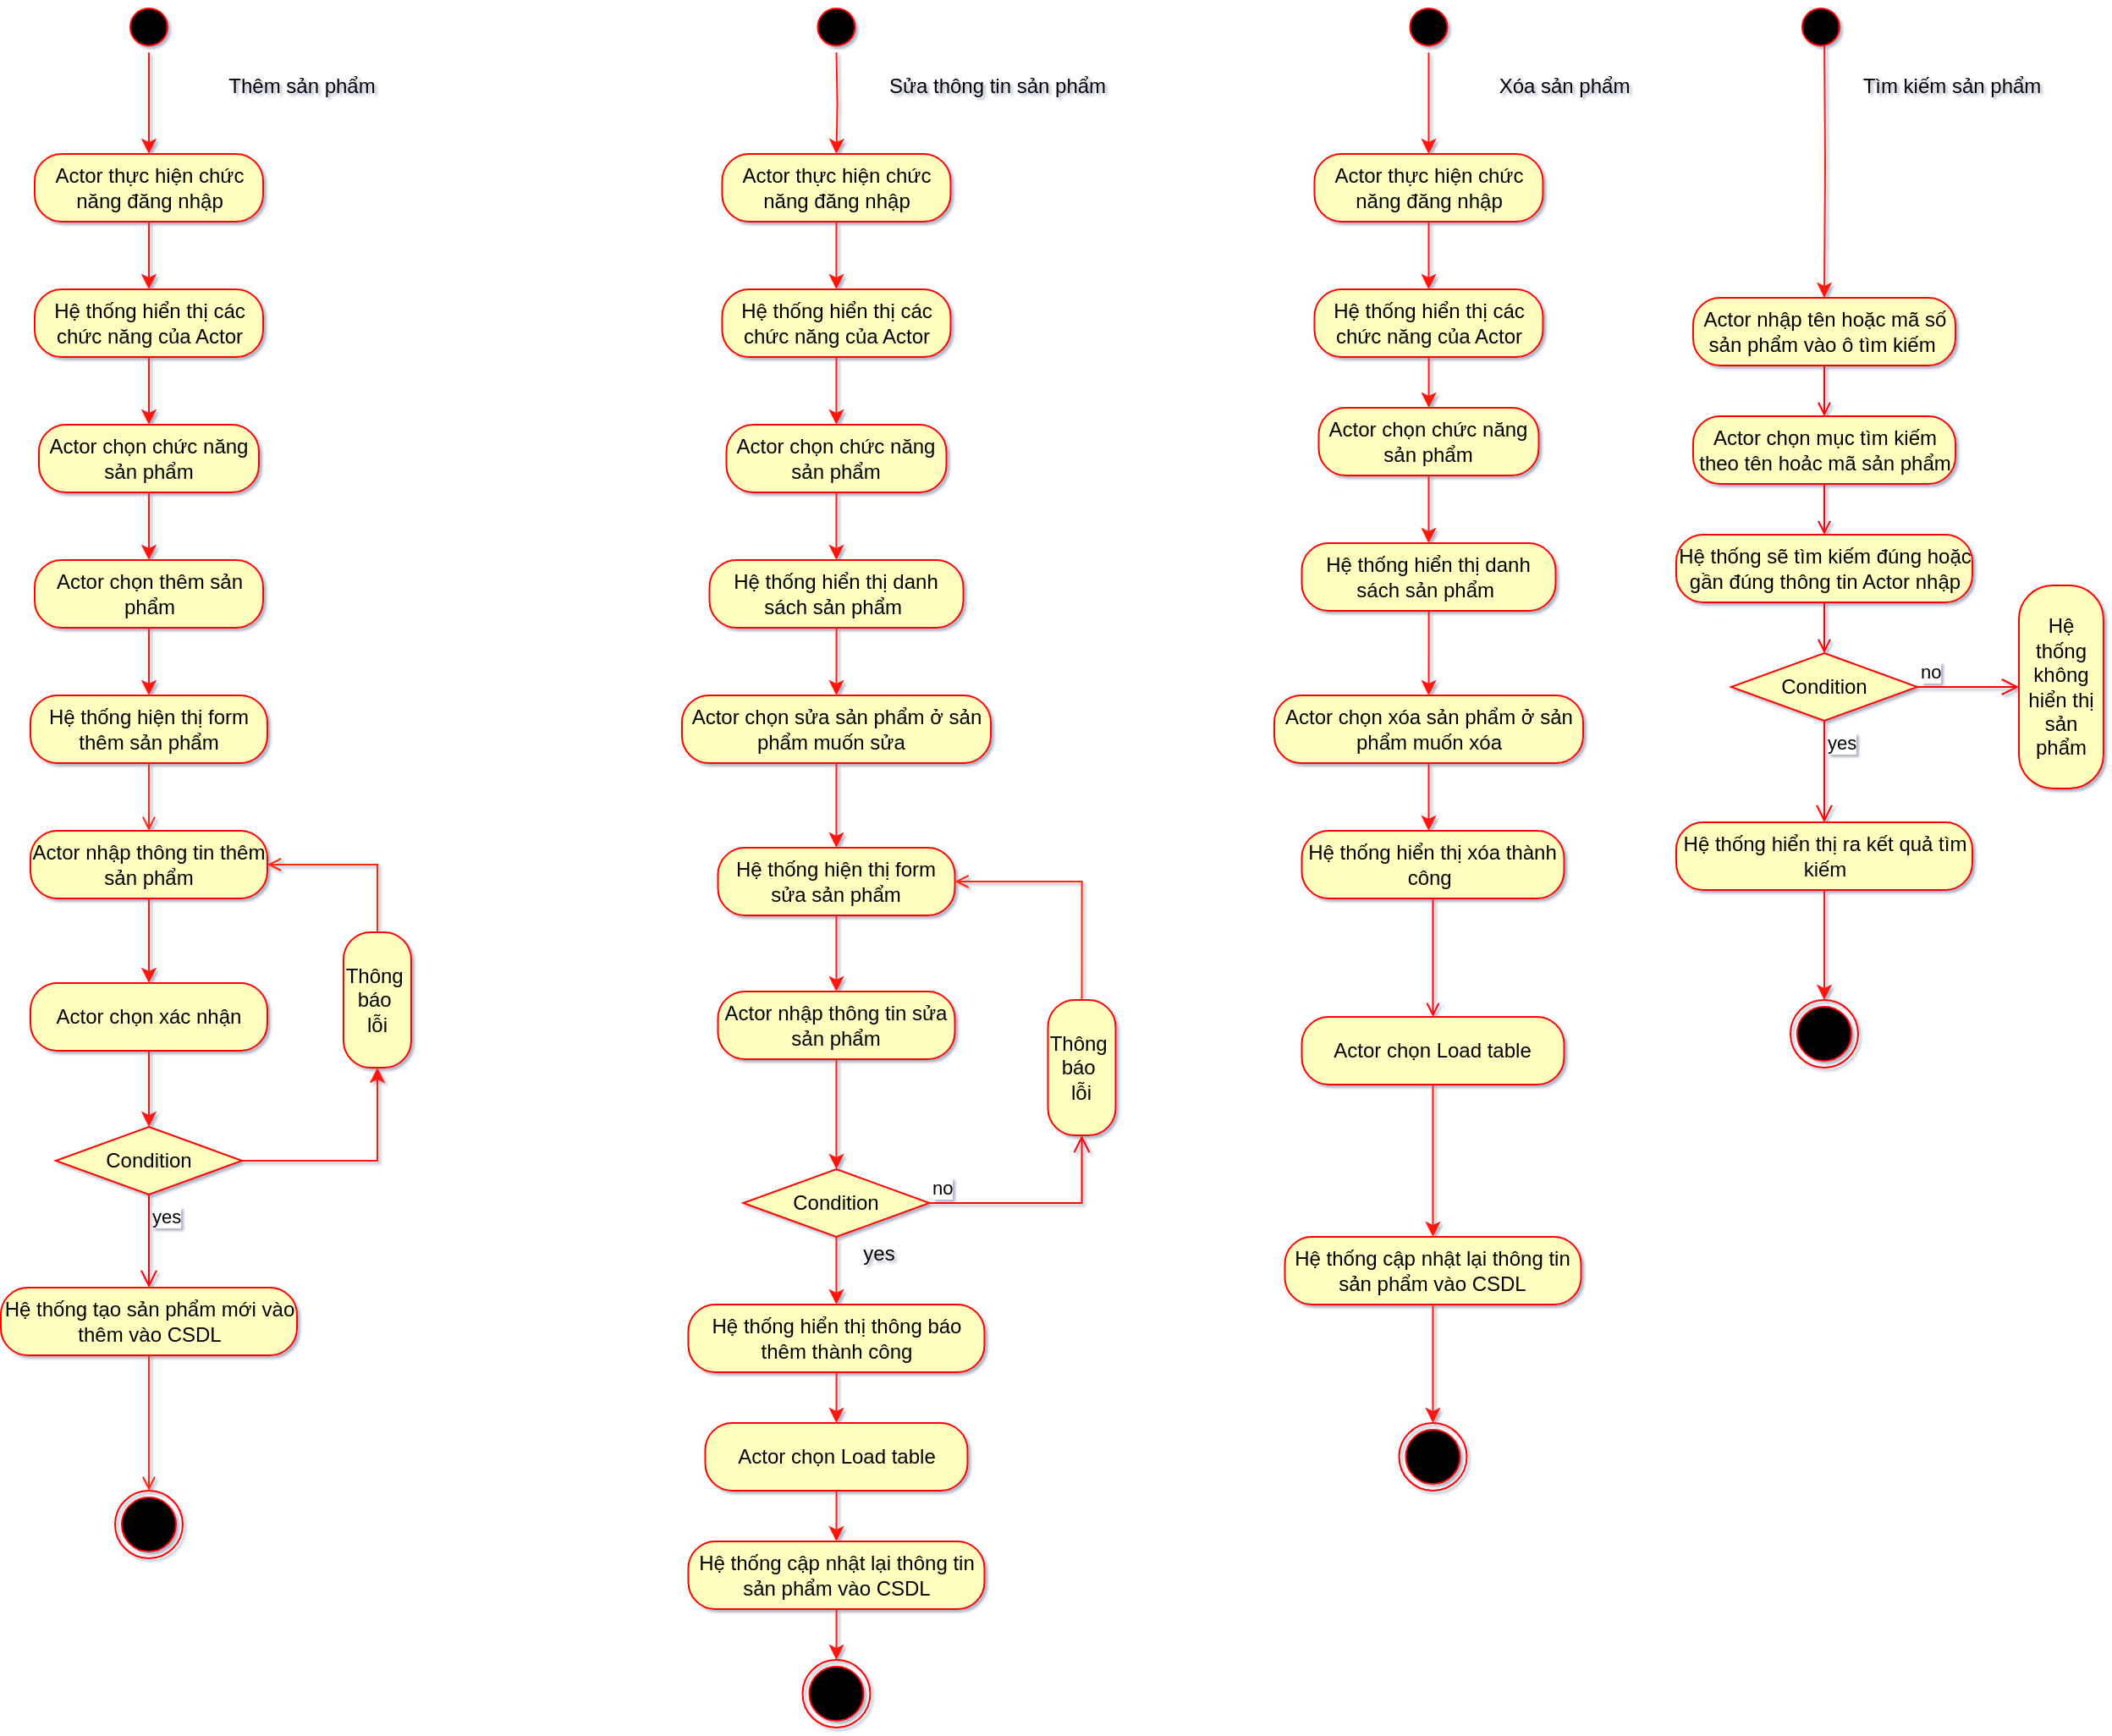 <mxfile version="15.4.0" type="device"><diagram id="Kg9BsgRvGYH8_-C8RJrN" name="Page-1"><mxGraphModel dx="1278" dy="948" grid="0" gridSize="10" guides="1" tooltips="1" connect="1" arrows="1" fold="1" page="0" pageScale="1" pageWidth="850" pageHeight="1100" math="0" shadow="1"><root><mxCell id="0"/><mxCell id="1" parent="0"/><mxCell id="GuCvIhWHFTNkDYw_RbAs-10" style="edgeStyle=orthogonalEdgeStyle;rounded=0;orthogonalLoop=1;jettySize=auto;html=1;entryX=0.5;entryY=0;entryDx=0;entryDy=0;strokeColor=#FF1808;" parent="1" source="2FUcVD3ZtzTMzAqYdQ6z-2" target="2FUcVD3ZtzTMzAqYdQ6z-6" edge="1"><mxGeometry relative="1" as="geometry"/></mxCell><mxCell id="2FUcVD3ZtzTMzAqYdQ6z-2" value="" style="ellipse;html=1;shape=startState;fillColor=#000000;strokeColor=#ff0000;" parent="1" vertex="1"><mxGeometry x="120" y="10" width="30" height="30" as="geometry"/></mxCell><mxCell id="GuCvIhWHFTNkDYw_RbAs-12" style="edgeStyle=orthogonalEdgeStyle;rounded=0;orthogonalLoop=1;jettySize=auto;html=1;strokeColor=#FF1808;" parent="1" source="2FUcVD3ZtzTMzAqYdQ6z-8" target="2FUcVD3ZtzTMzAqYdQ6z-10" edge="1"><mxGeometry relative="1" as="geometry"/></mxCell><mxCell id="2FUcVD3ZtzTMzAqYdQ6z-8" value="Hệ thống hiển thị các chức năng của Actor" style="rounded=1;whiteSpace=wrap;html=1;arcSize=40;fontColor=#000000;fillColor=#ffffc0;strokeColor=#ff0000;" parent="1" vertex="1"><mxGeometry x="67.5" y="180" width="135" height="40" as="geometry"/></mxCell><mxCell id="2FUcVD3ZtzTMzAqYdQ6z-10" value="Actor chọn chức năng sản phẩm" style="rounded=1;whiteSpace=wrap;html=1;arcSize=40;fontColor=#000000;fillColor=#ffffc0;strokeColor=#ff0000;" parent="1" vertex="1"><mxGeometry x="70" y="260" width="130" height="40" as="geometry"/></mxCell><mxCell id="GuCvIhWHFTNkDYw_RbAs-2" style="edgeStyle=orthogonalEdgeStyle;rounded=0;orthogonalLoop=1;jettySize=auto;html=1;strokeColor=#FF1808;exitX=0.5;exitY=1;exitDx=0;exitDy=0;" parent="1" source="2FUcVD3ZtzTMzAqYdQ6z-10" target="GuCvIhWHFTNkDYw_RbAs-1" edge="1"><mxGeometry relative="1" as="geometry"><mxPoint x="135" y="390" as="sourcePoint"/></mxGeometry></mxCell><mxCell id="2FUcVD3ZtzTMzAqYdQ6z-36" style="edgeStyle=orthogonalEdgeStyle;rounded=0;orthogonalLoop=1;jettySize=auto;html=1;endArrow=open;endFill=0;strokeColor=#FF2908;" parent="1" source="2FUcVD3ZtzTMzAqYdQ6z-33" target="2FUcVD3ZtzTMzAqYdQ6z-34" edge="1"><mxGeometry relative="1" as="geometry"/></mxCell><mxCell id="2FUcVD3ZtzTMzAqYdQ6z-33" value="Hệ thống hiện thị form thêm sản phẩm" style="rounded=1;whiteSpace=wrap;html=1;arcSize=40;fontColor=#000000;fillColor=#ffffc0;strokeColor=#ff0000;" parent="1" vertex="1"><mxGeometry x="65" y="420" width="140" height="40" as="geometry"/></mxCell><mxCell id="GuCvIhWHFTNkDYw_RbAs-14" style="edgeStyle=orthogonalEdgeStyle;rounded=0;orthogonalLoop=1;jettySize=auto;html=1;strokeColor=#FF1808;entryX=0.5;entryY=0;entryDx=0;entryDy=0;" parent="1" source="2FUcVD3ZtzTMzAqYdQ6z-34" target="GuCvIhWHFTNkDYw_RbAs-4" edge="1"><mxGeometry relative="1" as="geometry"><mxPoint x="135" y="580" as="targetPoint"/></mxGeometry></mxCell><mxCell id="2FUcVD3ZtzTMzAqYdQ6z-34" value="Actor nhập thông tin thêm sản phẩm" style="rounded=1;whiteSpace=wrap;html=1;arcSize=40;fontColor=#000000;fillColor=#ffffc0;strokeColor=#ff0000;" parent="1" vertex="1"><mxGeometry x="65" y="500" width="140" height="40" as="geometry"/></mxCell><mxCell id="2FUcVD3ZtzTMzAqYdQ6z-55" style="edgeStyle=orthogonalEdgeStyle;rounded=0;orthogonalLoop=1;jettySize=auto;html=1;entryX=1;entryY=0.5;entryDx=0;entryDy=0;endArrow=open;endFill=0;strokeColor=#FF2908;exitX=0.5;exitY=0;exitDx=0;exitDy=0;" parent="1" source="2FUcVD3ZtzTMzAqYdQ6z-51" target="2FUcVD3ZtzTMzAqYdQ6z-34" edge="1"><mxGeometry relative="1" as="geometry"><mxPoint x="202.5" y="370" as="targetPoint"/></mxGeometry></mxCell><mxCell id="2FUcVD3ZtzTMzAqYdQ6z-51" value="Thông&amp;nbsp;&lt;br&gt;báo&amp;nbsp;&lt;br&gt;lỗi" style="rounded=1;whiteSpace=wrap;html=1;arcSize=40;fontColor=#000000;fillColor=#ffffc0;strokeColor=#ff0000;rotation=0;" parent="1" vertex="1"><mxGeometry x="250" y="560" width="40" height="80" as="geometry"/></mxCell><mxCell id="GuCvIhWHFTNkDYw_RbAs-7" style="edgeStyle=orthogonalEdgeStyle;rounded=0;orthogonalLoop=1;jettySize=auto;html=1;entryX=0.5;entryY=1;entryDx=0;entryDy=0;strokeColor=#FF1808;" parent="1" source="2FUcVD3ZtzTMzAqYdQ6z-70" target="2FUcVD3ZtzTMzAqYdQ6z-51" edge="1"><mxGeometry relative="1" as="geometry"/></mxCell><mxCell id="2FUcVD3ZtzTMzAqYdQ6z-70" value="Condition" style="rhombus;whiteSpace=wrap;html=1;fillColor=#ffffc0;strokeColor=#ff0000;" parent="1" vertex="1"><mxGeometry x="80" y="675" width="110" height="40" as="geometry"/></mxCell><mxCell id="2FUcVD3ZtzTMzAqYdQ6z-72" value="yes" style="edgeStyle=orthogonalEdgeStyle;html=1;align=left;verticalAlign=top;endArrow=open;endSize=8;strokeColor=#ff0000;rounded=0;entryX=0.5;entryY=0;entryDx=0;entryDy=0;" parent="1" source="2FUcVD3ZtzTMzAqYdQ6z-70" target="2FUcVD3ZtzTMzAqYdQ6z-73" edge="1"><mxGeometry x="-1" relative="1" as="geometry"><mxPoint x="135" y="870" as="targetPoint"/></mxGeometry></mxCell><mxCell id="2FUcVD3ZtzTMzAqYdQ6z-75" style="edgeStyle=orthogonalEdgeStyle;rounded=0;orthogonalLoop=1;jettySize=auto;html=1;endArrow=open;endFill=0;strokeColor=#FF2908;" parent="1" source="2FUcVD3ZtzTMzAqYdQ6z-73" target="2FUcVD3ZtzTMzAqYdQ6z-74" edge="1"><mxGeometry relative="1" as="geometry"/></mxCell><mxCell id="2FUcVD3ZtzTMzAqYdQ6z-73" value="Hệ thống tạo sản phẩm mới vào thêm vào CSDL" style="rounded=1;whiteSpace=wrap;html=1;arcSize=40;fontColor=#000000;fillColor=#ffffc0;strokeColor=#ff0000;" parent="1" vertex="1"><mxGeometry x="47.5" y="770" width="175" height="40" as="geometry"/></mxCell><mxCell id="2FUcVD3ZtzTMzAqYdQ6z-74" value="" style="ellipse;html=1;shape=endState;fillColor=#000000;strokeColor=#ff0000;" parent="1" vertex="1"><mxGeometry x="115" y="890" width="40" height="40" as="geometry"/></mxCell><mxCell id="GuCvIhWHFTNkDYw_RbAs-36" style="edgeStyle=orthogonalEdgeStyle;rounded=0;orthogonalLoop=1;jettySize=auto;html=1;entryX=0.5;entryY=0;entryDx=0;entryDy=0;strokeColor=#FF1808;" parent="1" source="2FUcVD3ZtzTMzAqYdQ6z-77" target="2FUcVD3ZtzTMzAqYdQ6z-78" edge="1"><mxGeometry relative="1" as="geometry"/></mxCell><mxCell id="2FUcVD3ZtzTMzAqYdQ6z-77" value="Hệ thống hiện thị form sửa sản phẩm" style="rounded=1;whiteSpace=wrap;html=1;arcSize=40;fontColor=#000000;fillColor=#ffffc0;strokeColor=#ff0000;" parent="1" vertex="1"><mxGeometry x="471.25" y="510" width="140" height="40" as="geometry"/></mxCell><mxCell id="GuCvIhWHFTNkDYw_RbAs-37" style="edgeStyle=orthogonalEdgeStyle;rounded=0;orthogonalLoop=1;jettySize=auto;html=1;entryX=0.5;entryY=0;entryDx=0;entryDy=0;strokeColor=#FF1808;" parent="1" source="2FUcVD3ZtzTMzAqYdQ6z-78" target="2FUcVD3ZtzTMzAqYdQ6z-81" edge="1"><mxGeometry relative="1" as="geometry"/></mxCell><mxCell id="2FUcVD3ZtzTMzAqYdQ6z-78" value="Actor nhập thông tin sửa sản phẩm" style="rounded=1;whiteSpace=wrap;html=1;arcSize=40;fontColor=#000000;fillColor=#ffffc0;strokeColor=#ff0000;" parent="1" vertex="1"><mxGeometry x="471.25" y="595" width="140" height="40" as="geometry"/></mxCell><mxCell id="GuCvIhWHFTNkDYw_RbAs-79" style="edgeStyle=orthogonalEdgeStyle;rounded=0;orthogonalLoop=1;jettySize=auto;html=1;entryX=0.5;entryY=0;entryDx=0;entryDy=0;strokeColor=#FF1808;" parent="1" source="2FUcVD3ZtzTMzAqYdQ6z-81" target="GuCvIhWHFTNkDYw_RbAs-38" edge="1"><mxGeometry relative="1" as="geometry"/></mxCell><mxCell id="2FUcVD3ZtzTMzAqYdQ6z-81" value="Condition" style="rhombus;whiteSpace=wrap;html=1;fillColor=#ffffc0;strokeColor=#ff0000;" parent="1" vertex="1"><mxGeometry x="486.25" y="700" width="110" height="40" as="geometry"/></mxCell><mxCell id="2FUcVD3ZtzTMzAqYdQ6z-82" value="no" style="edgeStyle=orthogonalEdgeStyle;html=1;align=left;verticalAlign=bottom;endArrow=open;endSize=8;strokeColor=#ff0000;rounded=0;entryX=0.5;entryY=1;entryDx=0;entryDy=0;" parent="1" source="2FUcVD3ZtzTMzAqYdQ6z-81" target="2FUcVD3ZtzTMzAqYdQ6z-85" edge="1"><mxGeometry x="-1" relative="1" as="geometry"><mxPoint x="766.25" y="830" as="targetPoint"/></mxGeometry></mxCell><mxCell id="2FUcVD3ZtzTMzAqYdQ6z-86" style="edgeStyle=orthogonalEdgeStyle;rounded=0;orthogonalLoop=1;jettySize=auto;html=1;entryX=1;entryY=0.5;entryDx=0;entryDy=0;endArrow=open;endFill=0;strokeColor=#FF2908;exitX=0.5;exitY=0;exitDx=0;exitDy=0;" parent="1" source="2FUcVD3ZtzTMzAqYdQ6z-85" target="2FUcVD3ZtzTMzAqYdQ6z-77" edge="1"><mxGeometry relative="1" as="geometry"/></mxCell><mxCell id="2FUcVD3ZtzTMzAqYdQ6z-85" value="Thông&amp;nbsp;&lt;br&gt;báo&amp;nbsp;&lt;br&gt;lỗi" style="rounded=1;whiteSpace=wrap;html=1;arcSize=40;fontColor=#000000;fillColor=#ffffc0;strokeColor=#ff0000;rotation=0;" parent="1" vertex="1"><mxGeometry x="666.25" y="600" width="40" height="80" as="geometry"/></mxCell><mxCell id="GuCvIhWHFTNkDYw_RbAs-41" style="edgeStyle=orthogonalEdgeStyle;rounded=0;orthogonalLoop=1;jettySize=auto;html=1;strokeColor=#FF1808;" parent="1" source="2FUcVD3ZtzTMzAqYdQ6z-91" target="GuCvIhWHFTNkDYw_RbAs-40" edge="1"><mxGeometry relative="1" as="geometry"/></mxCell><mxCell id="2FUcVD3ZtzTMzAqYdQ6z-91" value="Hệ thống cập nhật lại thông tin sản phẩm vào CSDL" style="rounded=1;whiteSpace=wrap;html=1;arcSize=40;fontColor=#000000;fillColor=#ffffc0;strokeColor=#ff0000;" parent="1" vertex="1"><mxGeometry x="453.75" y="920" width="175" height="40" as="geometry"/></mxCell><mxCell id="GuCvIhWHFTNkDYw_RbAs-58" style="edgeStyle=orthogonalEdgeStyle;rounded=0;orthogonalLoop=1;jettySize=auto;html=1;entryX=0.5;entryY=0;entryDx=0;entryDy=0;strokeColor=#FF1808;" parent="1" source="2FUcVD3ZtzTMzAqYdQ6z-99" target="GuCvIhWHFTNkDYw_RbAs-54" edge="1"><mxGeometry relative="1" as="geometry"/></mxCell><mxCell id="2FUcVD3ZtzTMzAqYdQ6z-99" value="Hệ thống cập nhật lại thông tin sản phẩm vào CSDL" style="rounded=1;whiteSpace=wrap;html=1;arcSize=40;fontColor=#000000;fillColor=#ffffc0;strokeColor=#ff0000;" parent="1" vertex="1"><mxGeometry x="806.25" y="740" width="175" height="40" as="geometry"/></mxCell><mxCell id="2FUcVD3ZtzTMzAqYdQ6z-103" value="Sửa thông tin sản phẩm" style="text;html=1;align=center;verticalAlign=middle;resizable=0;points=[];autosize=1;strokeColor=none;fillColor=none;" parent="1" vertex="1"><mxGeometry x="566.25" y="50" width="140" height="20" as="geometry"/></mxCell><mxCell id="2FUcVD3ZtzTMzAqYdQ6z-104" value="Xóa sản phẩm" style="text;html=1;align=center;verticalAlign=middle;resizable=0;points=[];autosize=1;strokeColor=none;fillColor=none;" parent="1" vertex="1"><mxGeometry x="926.25" y="50" width="90" height="20" as="geometry"/></mxCell><mxCell id="wmkiwNLOPo9gkSs0Hoc7-23" style="edgeStyle=orthogonalEdgeStyle;rounded=0;orthogonalLoop=1;jettySize=auto;html=1;endArrow=open;endFill=0;strokeColor=#FF0505;entryX=0.5;entryY=0;entryDx=0;entryDy=0;" parent="1" source="wmkiwNLOPo9gkSs0Hoc7-22" target="GuCvIhWHFTNkDYw_RbAs-56" edge="1"><mxGeometry relative="1" as="geometry"/></mxCell><mxCell id="wmkiwNLOPo9gkSs0Hoc7-22" value="Hệ thống hiển thị xóa thành công&amp;nbsp;" style="rounded=1;whiteSpace=wrap;html=1;arcSize=40;fontColor=#000000;fillColor=#ffffc0;strokeColor=#ff0000;" parent="1" vertex="1"><mxGeometry x="816.25" y="500" width="155" height="40" as="geometry"/></mxCell><mxCell id="GuCvIhWHFTNkDYw_RbAs-81" style="edgeStyle=orthogonalEdgeStyle;rounded=0;orthogonalLoop=1;jettySize=auto;html=1;entryX=0.5;entryY=0;entryDx=0;entryDy=0;strokeColor=#FF1808;" parent="1" source="wmkiwNLOPo9gkSs0Hoc7-26" target="2FUcVD3ZtzTMzAqYdQ6z-91" edge="1"><mxGeometry relative="1" as="geometry"/></mxCell><mxCell id="wmkiwNLOPo9gkSs0Hoc7-26" value="Actor chọn Load table" style="rounded=1;whiteSpace=wrap;html=1;arcSize=40;fontColor=#000000;fillColor=#ffffc0;strokeColor=#ff0000;" parent="1" vertex="1"><mxGeometry x="463.75" y="850" width="155" height="40" as="geometry"/></mxCell><mxCell id="GuCvIhWHFTNkDYw_RbAs-3" style="edgeStyle=orthogonalEdgeStyle;rounded=0;orthogonalLoop=1;jettySize=auto;html=1;strokeColor=#FF1808;" parent="1" source="GuCvIhWHFTNkDYw_RbAs-1" target="2FUcVD3ZtzTMzAqYdQ6z-33" edge="1"><mxGeometry relative="1" as="geometry"/></mxCell><mxCell id="GuCvIhWHFTNkDYw_RbAs-1" value="&lt;span&gt;Actor chọn thêm sản phẩm&lt;/span&gt;" style="rounded=1;whiteSpace=wrap;html=1;arcSize=40;fontColor=#000000;fillColor=#ffffc0;strokeColor=#ff0000;" parent="1" vertex="1"><mxGeometry x="67.5" y="340" width="135" height="40" as="geometry"/></mxCell><mxCell id="GuCvIhWHFTNkDYw_RbAs-6" style="edgeStyle=orthogonalEdgeStyle;rounded=0;orthogonalLoop=1;jettySize=auto;html=1;entryX=0.5;entryY=0;entryDx=0;entryDy=0;strokeColor=#FF1808;" parent="1" source="GuCvIhWHFTNkDYw_RbAs-4" target="2FUcVD3ZtzTMzAqYdQ6z-70" edge="1"><mxGeometry relative="1" as="geometry"/></mxCell><mxCell id="GuCvIhWHFTNkDYw_RbAs-4" value="Actor chọn xác nhận" style="rounded=1;whiteSpace=wrap;html=1;arcSize=40;fontColor=#000000;fillColor=#ffffc0;strokeColor=#ff0000;" parent="1" vertex="1"><mxGeometry x="65" y="590" width="140" height="40" as="geometry"/></mxCell><mxCell id="GuCvIhWHFTNkDYw_RbAs-11" style="edgeStyle=orthogonalEdgeStyle;rounded=0;orthogonalLoop=1;jettySize=auto;html=1;strokeColor=#FF1808;" parent="1" source="2FUcVD3ZtzTMzAqYdQ6z-6" target="2FUcVD3ZtzTMzAqYdQ6z-8" edge="1"><mxGeometry relative="1" as="geometry"/></mxCell><mxCell id="2FUcVD3ZtzTMzAqYdQ6z-6" value="Actor thực hiện chức năng đăng nhập" style="rounded=1;whiteSpace=wrap;html=1;arcSize=40;fontColor=#000000;fillColor=#ffffc0;strokeColor=#ff0000;" parent="1" vertex="1"><mxGeometry x="67.5" y="100" width="135" height="40" as="geometry"/></mxCell><mxCell id="GuCvIhWHFTNkDYw_RbAs-21" style="edgeStyle=orthogonalEdgeStyle;rounded=0;orthogonalLoop=1;jettySize=auto;html=1;entryX=0.5;entryY=0;entryDx=0;entryDy=0;strokeColor=#FF1808;" parent="1" target="GuCvIhWHFTNkDYw_RbAs-26" edge="1"><mxGeometry relative="1" as="geometry"><mxPoint x="541.25" y="40" as="sourcePoint"/></mxGeometry></mxCell><mxCell id="GuCvIhWHFTNkDYw_RbAs-22" style="edgeStyle=orthogonalEdgeStyle;rounded=0;orthogonalLoop=1;jettySize=auto;html=1;strokeColor=#FF1808;" parent="1" source="GuCvIhWHFTNkDYw_RbAs-23" target="GuCvIhWHFTNkDYw_RbAs-24" edge="1"><mxGeometry relative="1" as="geometry"/></mxCell><mxCell id="GuCvIhWHFTNkDYw_RbAs-23" value="Hệ thống hiển thị các chức năng của Actor" style="rounded=1;whiteSpace=wrap;html=1;arcSize=40;fontColor=#000000;fillColor=#ffffc0;strokeColor=#ff0000;" parent="1" vertex="1"><mxGeometry x="473.75" y="180" width="135" height="40" as="geometry"/></mxCell><mxCell id="GuCvIhWHFTNkDYw_RbAs-29" style="edgeStyle=orthogonalEdgeStyle;rounded=0;orthogonalLoop=1;jettySize=auto;html=1;strokeColor=#FF1808;" parent="1" source="GuCvIhWHFTNkDYw_RbAs-24" target="GuCvIhWHFTNkDYw_RbAs-28" edge="1"><mxGeometry relative="1" as="geometry"/></mxCell><mxCell id="GuCvIhWHFTNkDYw_RbAs-24" value="Actor chọn chức năng sản phẩm" style="rounded=1;whiteSpace=wrap;html=1;arcSize=40;fontColor=#000000;fillColor=#ffffc0;strokeColor=#ff0000;" parent="1" vertex="1"><mxGeometry x="476.25" y="260" width="130" height="40" as="geometry"/></mxCell><mxCell id="GuCvIhWHFTNkDYw_RbAs-25" style="edgeStyle=orthogonalEdgeStyle;rounded=0;orthogonalLoop=1;jettySize=auto;html=1;strokeColor=#FF1808;" parent="1" source="GuCvIhWHFTNkDYw_RbAs-26" target="GuCvIhWHFTNkDYw_RbAs-23" edge="1"><mxGeometry relative="1" as="geometry"/></mxCell><mxCell id="GuCvIhWHFTNkDYw_RbAs-26" value="Actor thực hiện chức năng đăng nhập" style="rounded=1;whiteSpace=wrap;html=1;arcSize=40;fontColor=#000000;fillColor=#ffffc0;strokeColor=#ff0000;" parent="1" vertex="1"><mxGeometry x="473.75" y="100" width="135" height="40" as="geometry"/></mxCell><mxCell id="GuCvIhWHFTNkDYw_RbAs-27" value="" style="ellipse;html=1;shape=startState;fillColor=#000000;strokeColor=#ff0000;" parent="1" vertex="1"><mxGeometry x="526.25" y="10" width="30" height="30" as="geometry"/></mxCell><mxCell id="GuCvIhWHFTNkDYw_RbAs-33" style="edgeStyle=orthogonalEdgeStyle;rounded=0;orthogonalLoop=1;jettySize=auto;html=1;strokeColor=#FF1808;" parent="1" source="GuCvIhWHFTNkDYw_RbAs-28" target="GuCvIhWHFTNkDYw_RbAs-31" edge="1"><mxGeometry relative="1" as="geometry"/></mxCell><mxCell id="GuCvIhWHFTNkDYw_RbAs-28" value="Hệ thống hiển thị danh sách sản phẩm&amp;nbsp;" style="rounded=1;whiteSpace=wrap;html=1;arcSize=40;fontColor=#000000;fillColor=#ffffc0;strokeColor=#ff0000;" parent="1" vertex="1"><mxGeometry x="466.25" y="340" width="150" height="40" as="geometry"/></mxCell><mxCell id="GuCvIhWHFTNkDYw_RbAs-35" style="edgeStyle=orthogonalEdgeStyle;rounded=0;orthogonalLoop=1;jettySize=auto;html=1;entryX=0.5;entryY=0;entryDx=0;entryDy=0;strokeColor=#FF1808;" parent="1" source="GuCvIhWHFTNkDYw_RbAs-31" target="2FUcVD3ZtzTMzAqYdQ6z-77" edge="1"><mxGeometry relative="1" as="geometry"/></mxCell><mxCell id="GuCvIhWHFTNkDYw_RbAs-31" value="Actor chọn sửa sản phẩm ở sản phẩm muốn sửa&amp;nbsp;&amp;nbsp;" style="rounded=1;whiteSpace=wrap;html=1;arcSize=40;fontColor=#000000;fillColor=#ffffc0;strokeColor=#ff0000;" parent="1" vertex="1"><mxGeometry x="450" y="420" width="182.5" height="40" as="geometry"/></mxCell><mxCell id="GuCvIhWHFTNkDYw_RbAs-34" value="Thêm sản phẩm" style="text;html=1;align=center;verticalAlign=middle;resizable=0;points=[];autosize=1;strokeColor=none;fillColor=none;" parent="1" vertex="1"><mxGeometry x="175" y="50" width="100" height="20" as="geometry"/></mxCell><mxCell id="GuCvIhWHFTNkDYw_RbAs-39" style="edgeStyle=orthogonalEdgeStyle;rounded=0;orthogonalLoop=1;jettySize=auto;html=1;entryX=0.5;entryY=0;entryDx=0;entryDy=0;strokeColor=#FF1808;" parent="1" source="GuCvIhWHFTNkDYw_RbAs-38" target="wmkiwNLOPo9gkSs0Hoc7-26" edge="1"><mxGeometry relative="1" as="geometry"/></mxCell><mxCell id="GuCvIhWHFTNkDYw_RbAs-38" value="Hệ thống hiển thị thông báo thêm thành công" style="rounded=1;whiteSpace=wrap;html=1;arcSize=40;fontColor=#000000;fillColor=#ffffc0;strokeColor=#ff0000;" parent="1" vertex="1"><mxGeometry x="453.75" y="780" width="175" height="40" as="geometry"/></mxCell><mxCell id="GuCvIhWHFTNkDYw_RbAs-40" value="" style="ellipse;html=1;shape=endState;fillColor=#000000;strokeColor=#ff0000;" parent="1" vertex="1"><mxGeometry x="521.25" y="990" width="40" height="40" as="geometry"/></mxCell><mxCell id="GuCvIhWHFTNkDYw_RbAs-53" style="edgeStyle=orthogonalEdgeStyle;rounded=0;orthogonalLoop=1;jettySize=auto;html=1;strokeColor=#FF1808;" parent="1" source="GuCvIhWHFTNkDYw_RbAs-42" target="GuCvIhWHFTNkDYw_RbAs-48" edge="1"><mxGeometry relative="1" as="geometry"/></mxCell><mxCell id="GuCvIhWHFTNkDYw_RbAs-42" value="" style="ellipse;html=1;shape=startState;fillColor=#000000;strokeColor=#ff0000;" parent="1" vertex="1"><mxGeometry x="876.25" y="10" width="30" height="30" as="geometry"/></mxCell><mxCell id="GuCvIhWHFTNkDYw_RbAs-43" style="edgeStyle=orthogonalEdgeStyle;rounded=0;orthogonalLoop=1;jettySize=auto;html=1;strokeColor=#FF1808;" parent="1" source="GuCvIhWHFTNkDYw_RbAs-44" target="GuCvIhWHFTNkDYw_RbAs-46" edge="1"><mxGeometry relative="1" as="geometry"/></mxCell><mxCell id="GuCvIhWHFTNkDYw_RbAs-44" value="Hệ thống hiển thị các chức năng của Actor" style="rounded=1;whiteSpace=wrap;html=1;arcSize=40;fontColor=#000000;fillColor=#ffffc0;strokeColor=#ff0000;" parent="1" vertex="1"><mxGeometry x="823.75" y="180" width="135" height="40" as="geometry"/></mxCell><mxCell id="GuCvIhWHFTNkDYw_RbAs-45" style="edgeStyle=orthogonalEdgeStyle;rounded=0;orthogonalLoop=1;jettySize=auto;html=1;strokeColor=#FF1808;" parent="1" source="GuCvIhWHFTNkDYw_RbAs-46" target="GuCvIhWHFTNkDYw_RbAs-50" edge="1"><mxGeometry relative="1" as="geometry"/></mxCell><mxCell id="GuCvIhWHFTNkDYw_RbAs-46" value="Actor chọn chức năng sản phẩm" style="rounded=1;whiteSpace=wrap;html=1;arcSize=40;fontColor=#000000;fillColor=#ffffc0;strokeColor=#ff0000;" parent="1" vertex="1"><mxGeometry x="826.25" y="250" width="130" height="40" as="geometry"/></mxCell><mxCell id="GuCvIhWHFTNkDYw_RbAs-47" style="edgeStyle=orthogonalEdgeStyle;rounded=0;orthogonalLoop=1;jettySize=auto;html=1;strokeColor=#FF1808;" parent="1" source="GuCvIhWHFTNkDYw_RbAs-48" target="GuCvIhWHFTNkDYw_RbAs-44" edge="1"><mxGeometry relative="1" as="geometry"/></mxCell><mxCell id="GuCvIhWHFTNkDYw_RbAs-48" value="Actor thực hiện chức năng đăng nhập" style="rounded=1;whiteSpace=wrap;html=1;arcSize=40;fontColor=#000000;fillColor=#ffffc0;strokeColor=#ff0000;" parent="1" vertex="1"><mxGeometry x="823.75" y="100" width="135" height="40" as="geometry"/></mxCell><mxCell id="GuCvIhWHFTNkDYw_RbAs-49" style="edgeStyle=orthogonalEdgeStyle;rounded=0;orthogonalLoop=1;jettySize=auto;html=1;strokeColor=#FF1808;" parent="1" source="GuCvIhWHFTNkDYw_RbAs-50" target="GuCvIhWHFTNkDYw_RbAs-52" edge="1"><mxGeometry relative="1" as="geometry"/></mxCell><mxCell id="GuCvIhWHFTNkDYw_RbAs-50" value="Hệ thống hiển thị danh sách sản phẩm&amp;nbsp;" style="rounded=1;whiteSpace=wrap;html=1;arcSize=40;fontColor=#000000;fillColor=#ffffc0;strokeColor=#ff0000;" parent="1" vertex="1"><mxGeometry x="816.25" y="330" width="150" height="40" as="geometry"/></mxCell><mxCell id="GuCvIhWHFTNkDYw_RbAs-51" style="edgeStyle=orthogonalEdgeStyle;rounded=0;orthogonalLoop=1;jettySize=auto;html=1;strokeColor=#FF1808;" parent="1" source="GuCvIhWHFTNkDYw_RbAs-52" edge="1"><mxGeometry relative="1" as="geometry"><mxPoint x="891.25" y="500" as="targetPoint"/></mxGeometry></mxCell><mxCell id="GuCvIhWHFTNkDYw_RbAs-52" value="Actor chọn xóa sản phẩm ở sản phẩm muốn xóa" style="rounded=1;whiteSpace=wrap;html=1;arcSize=40;fontColor=#000000;fillColor=#ffffc0;strokeColor=#ff0000;" parent="1" vertex="1"><mxGeometry x="800" y="420" width="182.5" height="40" as="geometry"/></mxCell><mxCell id="GuCvIhWHFTNkDYw_RbAs-54" value="" style="ellipse;html=1;shape=endState;fillColor=#000000;strokeColor=#ff0000;" parent="1" vertex="1"><mxGeometry x="873.75" y="850" width="40" height="40" as="geometry"/></mxCell><mxCell id="GuCvIhWHFTNkDYw_RbAs-57" style="edgeStyle=orthogonalEdgeStyle;rounded=0;orthogonalLoop=1;jettySize=auto;html=1;entryX=0.5;entryY=0;entryDx=0;entryDy=0;strokeColor=#FF1808;" parent="1" source="GuCvIhWHFTNkDYw_RbAs-56" target="2FUcVD3ZtzTMzAqYdQ6z-99" edge="1"><mxGeometry relative="1" as="geometry"/></mxCell><mxCell id="GuCvIhWHFTNkDYw_RbAs-56" value="Actor chọn Load table" style="rounded=1;whiteSpace=wrap;html=1;arcSize=40;fontColor=#000000;fillColor=#ffffc0;strokeColor=#ff0000;" parent="1" vertex="1"><mxGeometry x="816.25" y="610" width="155" height="40" as="geometry"/></mxCell><mxCell id="GuCvIhWHFTNkDYw_RbAs-60" value="Tìm kiếm sản phẩm" style="text;html=1;align=center;verticalAlign=middle;resizable=0;points=[];autosize=1;strokeColor=none;fillColor=none;" parent="1" vertex="1"><mxGeometry x="1140" y="50" width="120" height="20" as="geometry"/></mxCell><mxCell id="GuCvIhWHFTNkDYw_RbAs-61" style="edgeStyle=orthogonalEdgeStyle;rounded=0;orthogonalLoop=1;jettySize=auto;html=1;entryX=0.5;entryY=0;entryDx=0;entryDy=0;endArrow=open;endFill=0;strokeColor=#FF0505;" parent="1" source="GuCvIhWHFTNkDYw_RbAs-62" target="GuCvIhWHFTNkDYw_RbAs-64" edge="1"><mxGeometry relative="1" as="geometry"/></mxCell><mxCell id="GuCvIhWHFTNkDYw_RbAs-62" value="Actor nhập tên hoặc mã số sản phẩm vào ô tìm kiếm&amp;nbsp;" style="rounded=1;whiteSpace=wrap;html=1;arcSize=40;fontColor=#000000;fillColor=#ffffc0;strokeColor=#ff0000;" parent="1" vertex="1"><mxGeometry x="1047.5" y="185" width="155" height="40" as="geometry"/></mxCell><mxCell id="GuCvIhWHFTNkDYw_RbAs-63" style="edgeStyle=orthogonalEdgeStyle;rounded=0;orthogonalLoop=1;jettySize=auto;html=1;endArrow=open;endFill=0;strokeColor=#FF0505;" parent="1" source="GuCvIhWHFTNkDYw_RbAs-64" edge="1"><mxGeometry relative="1" as="geometry"><mxPoint x="1125" y="325" as="targetPoint"/></mxGeometry></mxCell><mxCell id="GuCvIhWHFTNkDYw_RbAs-64" value="Actor chọn mục tìm kiếm theo tên hoảc mã sản phẩm" style="rounded=1;whiteSpace=wrap;html=1;arcSize=40;fontColor=#000000;fillColor=#ffffc0;strokeColor=#ff0000;" parent="1" vertex="1"><mxGeometry x="1047.5" y="255" width="155" height="40" as="geometry"/></mxCell><mxCell id="GuCvIhWHFTNkDYw_RbAs-65" style="edgeStyle=orthogonalEdgeStyle;rounded=0;orthogonalLoop=1;jettySize=auto;html=1;endArrow=open;endFill=0;strokeColor=#FF0505;" parent="1" source="GuCvIhWHFTNkDYw_RbAs-66" edge="1"><mxGeometry relative="1" as="geometry"><mxPoint x="1125" y="395" as="targetPoint"/></mxGeometry></mxCell><mxCell id="GuCvIhWHFTNkDYw_RbAs-66" value="Hệ thống sẽ tìm kiếm đúng hoặc gần đúng thông tin Actor nhập" style="rounded=1;whiteSpace=wrap;html=1;arcSize=40;fontColor=#000000;fillColor=#ffffc0;strokeColor=#ff0000;" parent="1" vertex="1"><mxGeometry x="1037.5" y="325" width="175" height="40" as="geometry"/></mxCell><mxCell id="GuCvIhWHFTNkDYw_RbAs-67" value="Condition" style="rhombus;whiteSpace=wrap;html=1;fillColor=#ffffc0;strokeColor=#ff0000;" parent="1" vertex="1"><mxGeometry x="1070" y="395" width="110" height="40" as="geometry"/></mxCell><mxCell id="GuCvIhWHFTNkDYw_RbAs-68" value="no" style="edgeStyle=orthogonalEdgeStyle;html=1;align=left;verticalAlign=bottom;endArrow=open;endSize=8;strokeColor=#ff0000;rounded=0;" parent="1" source="GuCvIhWHFTNkDYw_RbAs-67" edge="1"><mxGeometry x="-1" relative="1" as="geometry"><mxPoint x="1240" y="415" as="targetPoint"/></mxGeometry></mxCell><mxCell id="GuCvIhWHFTNkDYw_RbAs-69" value="yes" style="edgeStyle=orthogonalEdgeStyle;html=1;align=left;verticalAlign=top;endArrow=open;endSize=8;strokeColor=#ff0000;rounded=0;" parent="1" source="GuCvIhWHFTNkDYw_RbAs-67" edge="1"><mxGeometry x="-1" relative="1" as="geometry"><mxPoint x="1125" y="495" as="targetPoint"/></mxGeometry></mxCell><mxCell id="GuCvIhWHFTNkDYw_RbAs-77" style="edgeStyle=orthogonalEdgeStyle;rounded=0;orthogonalLoop=1;jettySize=auto;html=1;strokeColor=#FF1808;" parent="1" source="GuCvIhWHFTNkDYw_RbAs-70" edge="1"><mxGeometry relative="1" as="geometry"><mxPoint x="1125.0" y="600" as="targetPoint"/></mxGeometry></mxCell><mxCell id="GuCvIhWHFTNkDYw_RbAs-70" value="Hệ thống hiển thị ra kết quả tìm kiếm" style="rounded=1;whiteSpace=wrap;html=1;arcSize=40;fontColor=#000000;fillColor=#ffffc0;strokeColor=#ff0000;" parent="1" vertex="1"><mxGeometry x="1037.5" y="495" width="175" height="40" as="geometry"/></mxCell><mxCell id="GuCvIhWHFTNkDYw_RbAs-74" value="Hệ thống không hiển thị sản phẩm" style="rounded=1;whiteSpace=wrap;html=1;arcSize=40;fontColor=#000000;fillColor=#ffffc0;strokeColor=#ff0000;rotation=0;" parent="1" vertex="1"><mxGeometry x="1240" y="355" width="50" height="120" as="geometry"/></mxCell><mxCell id="GuCvIhWHFTNkDYw_RbAs-76" style="edgeStyle=orthogonalEdgeStyle;rounded=0;orthogonalLoop=1;jettySize=auto;html=1;strokeColor=#FF1808;" parent="1" target="GuCvIhWHFTNkDYw_RbAs-62" edge="1"><mxGeometry relative="1" as="geometry"><mxPoint x="1125" y="25" as="sourcePoint"/></mxGeometry></mxCell><mxCell id="GuCvIhWHFTNkDYw_RbAs-75" value="" style="ellipse;html=1;shape=startState;fillColor=#000000;strokeColor=#ff0000;" parent="1" vertex="1"><mxGeometry x="1108" y="10" width="30" height="30" as="geometry"/></mxCell><mxCell id="GuCvIhWHFTNkDYw_RbAs-78" value="" style="ellipse;html=1;shape=endState;fillColor=#000000;strokeColor=#ff0000;" parent="1" vertex="1"><mxGeometry x="1105" y="600" width="40" height="40" as="geometry"/></mxCell><mxCell id="GuCvIhWHFTNkDYw_RbAs-80" value="yes" style="text;html=1;align=center;verticalAlign=middle;resizable=0;points=[];autosize=1;strokeColor=none;fillColor=none;" parent="1" vertex="1"><mxGeometry x="551.25" y="740" width="30" height="20" as="geometry"/></mxCell></root></mxGraphModel></diagram></mxfile>
